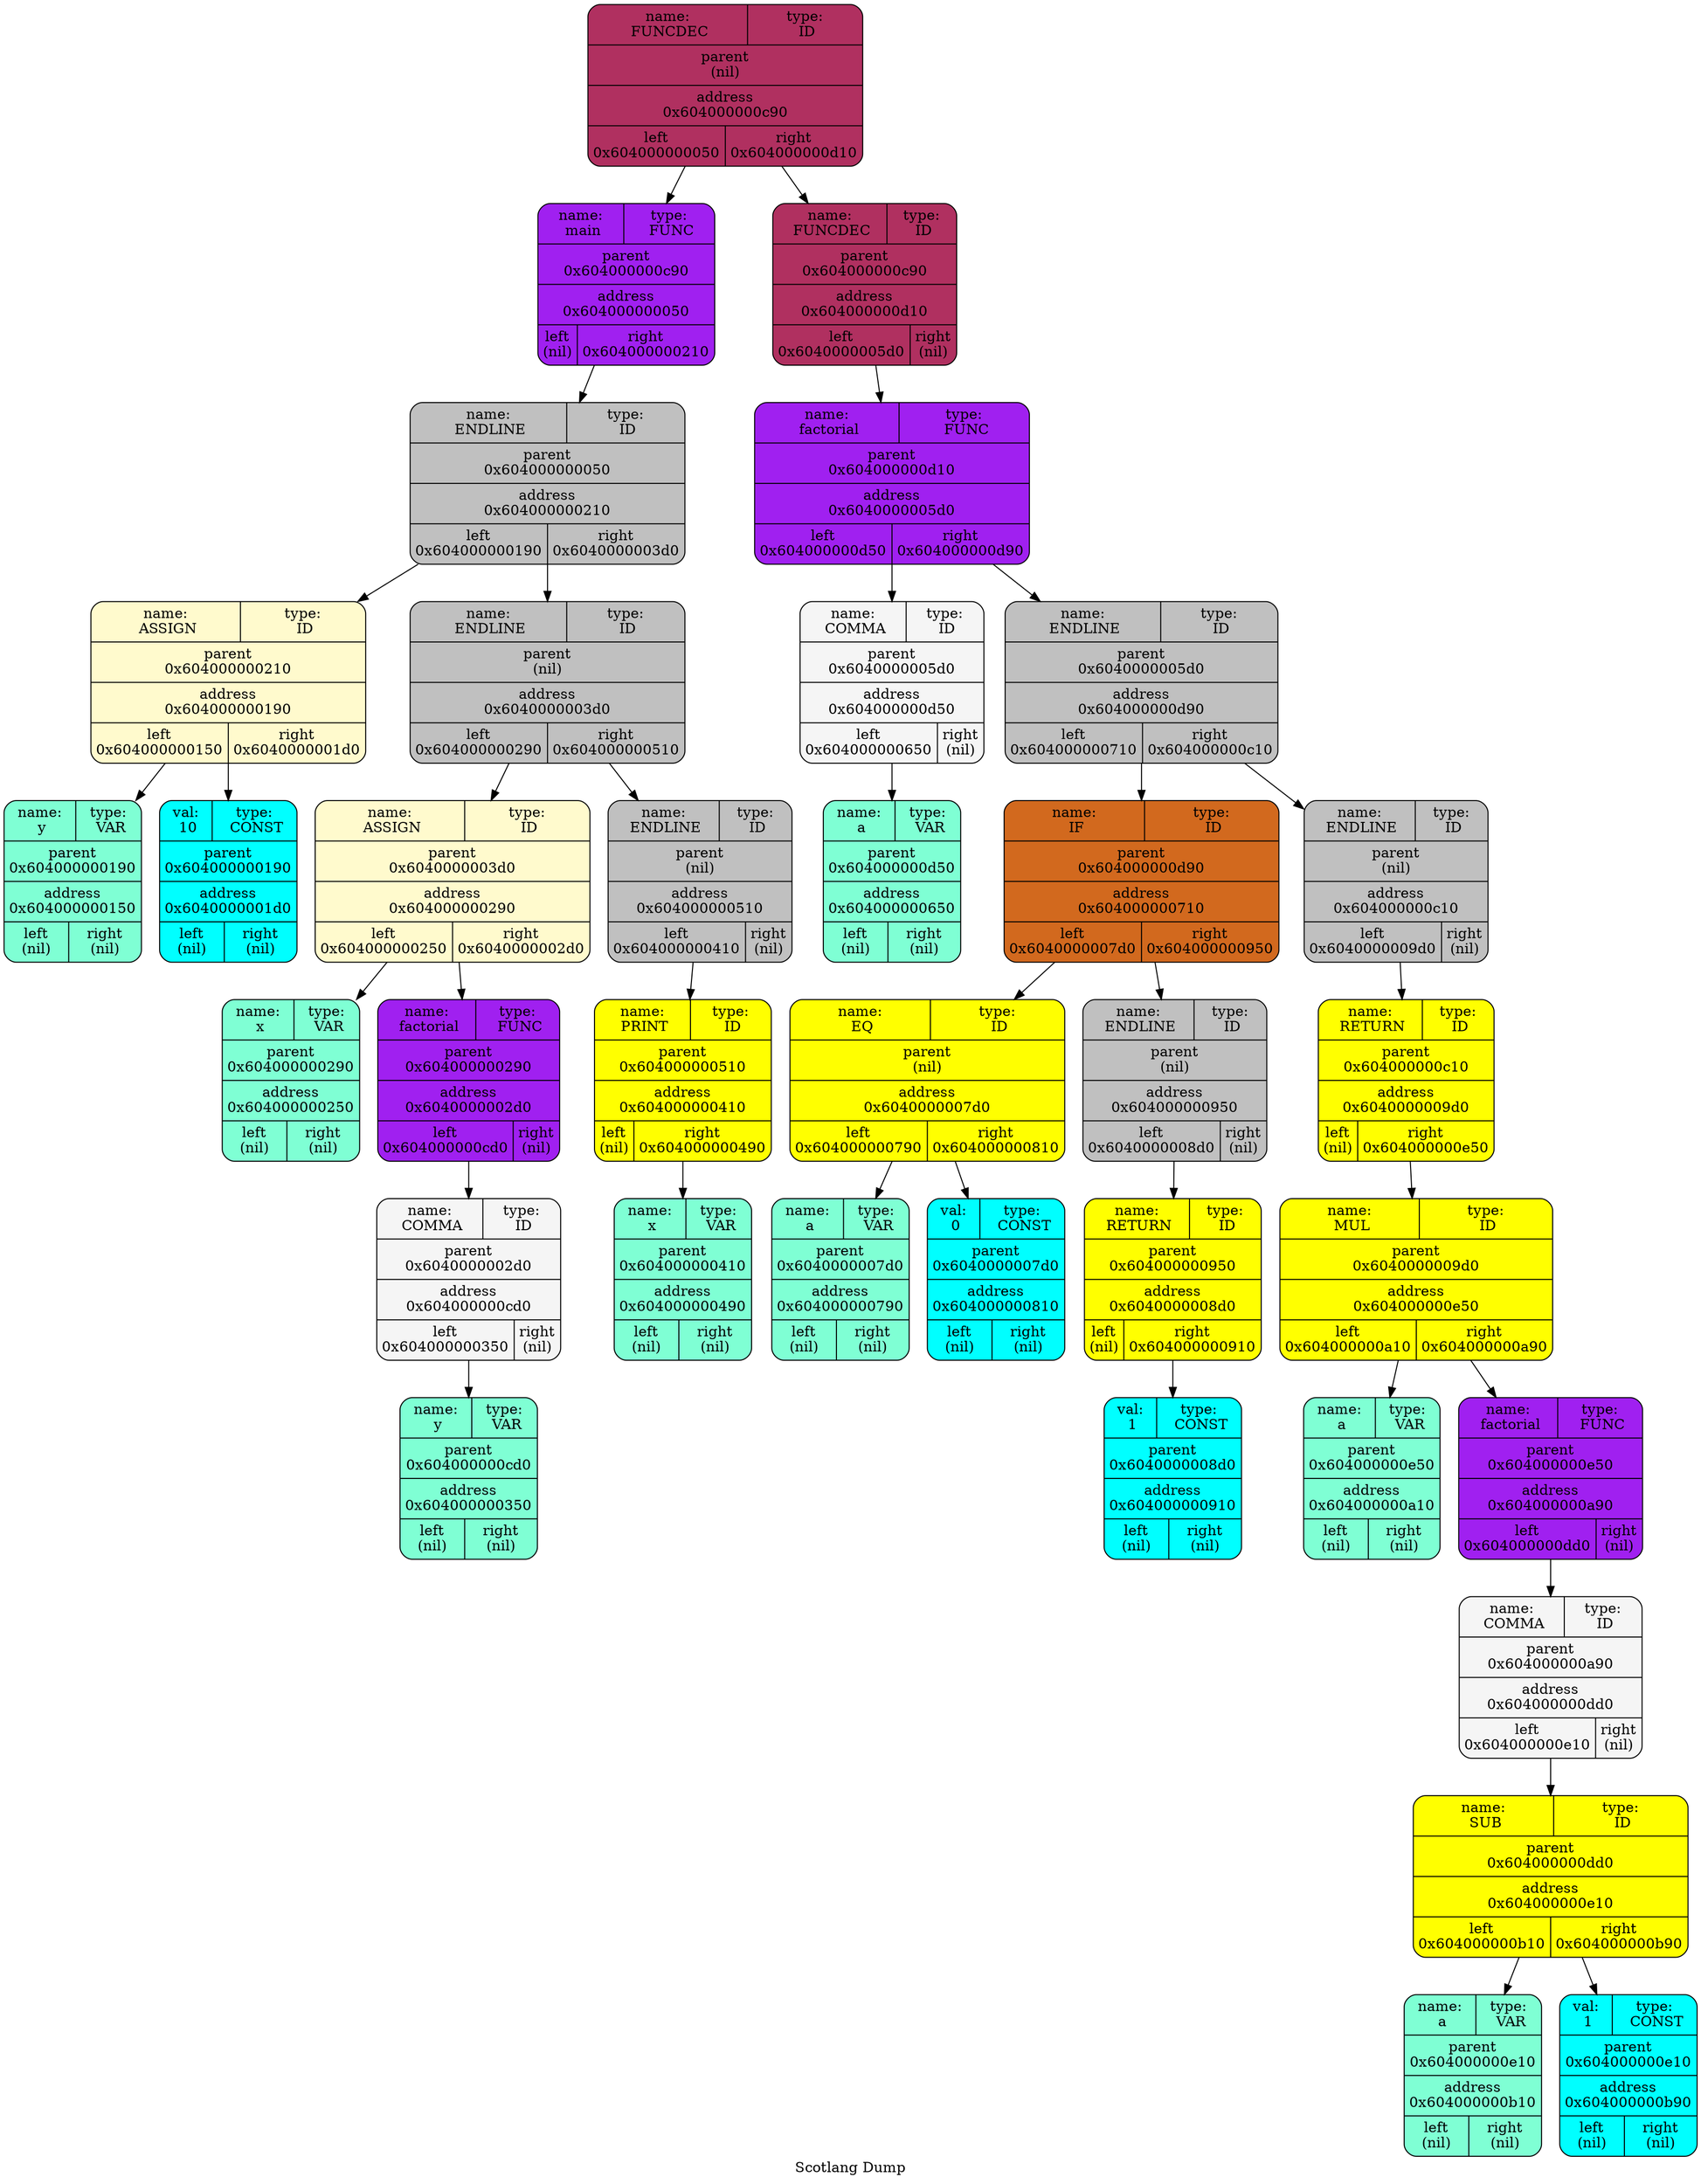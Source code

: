   digraph tree  {
  node[   shape     = "Mrecord",  style     = "filled",  fillcolor = "white",  fontcolor = "#000000",  margin    = "0.075"];
  rankdir   = "TB";

  label     = "Scotlang Dump";
"node0" [shape = "Mrecord", label = "{{<left>name:\n FUNCDEC | <right>type:\n ID} | parent\n(nil) | <f0> address\n0x604000000c90| {<left>left\n0x604000000050 | <right>right\n0x604000000d10\n}}", fillcolor = "x11maroon"]
"node1" [shape = "Mrecord", label = "{{<left>name:\n main | <right>type:\n FUNC} | parent\n0x604000000c90 | <f0> address\n0x604000000050| {<left>left\n(nil) | <right>right\n0x604000000210\n}}", fillcolor = "purple"]
"node2" [shape = "Mrecord", label = "{{<left>name:\n ENDLINE | <right>type:\n ID} | parent\n0x604000000050 | <f0> address\n0x604000000210| {<left>left\n0x604000000190 | <right>right\n0x6040000003d0\n}}", fillcolor = "gray"]
"node3" [shape = "Mrecord", label = "{{<left>name:\n ASSIGN | <right>type:\n ID} | parent\n0x604000000210 | <f0> address\n0x604000000190| {<left>left\n0x604000000150 | <right>right\n0x6040000001d0\n}}", fillcolor = "lemonchiffon"]
"node4" [shape = "Mrecord", label = "{{<left>name:\n y | <right>type:\n VAR} | parent\n0x604000000190 | <f0> address\n0x604000000150| {<left>left\n(nil) | <right>right\n(nil)\n}}", fillcolor = "aquamarine"]
"node3" -> "node4"
"node5" [shape = "Mrecord", label = "{{<left>val:\n 10 | <right>type:\n CONST} | parent\n0x604000000190 | <f0> address\n0x6040000001d0| {<left>left\n(nil) | <right>right\n(nil)\n}}", fillcolor = "aqua"]
"node3" -> "node5"
"node2" -> "node3"
"node6" [shape = "Mrecord", label = "{{<left>name:\n ENDLINE | <right>type:\n ID} | parent\n(nil) | <f0> address\n0x6040000003d0| {<left>left\n0x604000000290 | <right>right\n0x604000000510\n}}", fillcolor = "gray"]
"node7" [shape = "Mrecord", label = "{{<left>name:\n ASSIGN | <right>type:\n ID} | parent\n0x6040000003d0 | <f0> address\n0x604000000290| {<left>left\n0x604000000250 | <right>right\n0x6040000002d0\n}}", fillcolor = "lemonchiffon"]
"node8" [shape = "Mrecord", label = "{{<left>name:\n x | <right>type:\n VAR} | parent\n0x604000000290 | <f0> address\n0x604000000250| {<left>left\n(nil) | <right>right\n(nil)\n}}", fillcolor = "aquamarine"]
"node7" -> "node8"
"node9" [shape = "Mrecord", label = "{{<left>name:\n factorial | <right>type:\n FUNC} | parent\n0x604000000290 | <f0> address\n0x6040000002d0| {<left>left\n0x604000000cd0 | <right>right\n(nil)\n}}", fillcolor = "purple"]
"node10" [shape = "Mrecord", label = "{{<left>name:\n COMMA | <right>type:\n ID} | parent\n0x6040000002d0 | <f0> address\n0x604000000cd0| {<left>left\n0x604000000350 | <right>right\n(nil)\n}}", fillcolor = "whitesmoke"]
"node11" [shape = "Mrecord", label = "{{<left>name:\n y | <right>type:\n VAR} | parent\n0x604000000cd0 | <f0> address\n0x604000000350| {<left>left\n(nil) | <right>right\n(nil)\n}}", fillcolor = "aquamarine"]
"node10" -> "node11"
"node9" -> "node10"
"node7" -> "node9"
"node6" -> "node7"
"node12" [shape = "Mrecord", label = "{{<left>name:\n ENDLINE | <right>type:\n ID} | parent\n(nil) | <f0> address\n0x604000000510| {<left>left\n0x604000000410 | <right>right\n(nil)\n}}", fillcolor = "gray"]
"node13" [shape = "Mrecord", label = "{{<left>name:\n PRINT | <right>type:\n ID} | parent\n0x604000000510 | <f0> address\n0x604000000410| {<left>left\n(nil) | <right>right\n0x604000000490\n}}", fillcolor = "yellow"]
"node14" [shape = "Mrecord", label = "{{<left>name:\n x | <right>type:\n VAR} | parent\n0x604000000410 | <f0> address\n0x604000000490| {<left>left\n(nil) | <right>right\n(nil)\n}}", fillcolor = "aquamarine"]
"node13" -> "node14"
"node12" -> "node13"
"node6" -> "node12"
"node2" -> "node6"
"node1" -> "node2"
"node0" -> "node1"
"node15" [shape = "Mrecord", label = "{{<left>name:\n FUNCDEC | <right>type:\n ID} | parent\n0x604000000c90 | <f0> address\n0x604000000d10| {<left>left\n0x6040000005d0 | <right>right\n(nil)\n}}", fillcolor = "x11maroon"]
"node16" [shape = "Mrecord", label = "{{<left>name:\n factorial | <right>type:\n FUNC} | parent\n0x604000000d10 | <f0> address\n0x6040000005d0| {<left>left\n0x604000000d50 | <right>right\n0x604000000d90\n}}", fillcolor = "purple"]
"node17" [shape = "Mrecord", label = "{{<left>name:\n COMMA | <right>type:\n ID} | parent\n0x6040000005d0 | <f0> address\n0x604000000d50| {<left>left\n0x604000000650 | <right>right\n(nil)\n}}", fillcolor = "whitesmoke"]
"node18" [shape = "Mrecord", label = "{{<left>name:\n a | <right>type:\n VAR} | parent\n0x604000000d50 | <f0> address\n0x604000000650| {<left>left\n(nil) | <right>right\n(nil)\n}}", fillcolor = "aquamarine"]
"node17" -> "node18"
"node16" -> "node17"
"node19" [shape = "Mrecord", label = "{{<left>name:\n ENDLINE | <right>type:\n ID} | parent\n0x6040000005d0 | <f0> address\n0x604000000d90| {<left>left\n0x604000000710 | <right>right\n0x604000000c10\n}}", fillcolor = "gray"]
"node20" [shape = "Mrecord", label = "{{<left>name:\n IF | <right>type:\n ID} | parent\n0x604000000d90 | <f0> address\n0x604000000710| {<left>left\n0x6040000007d0 | <right>right\n0x604000000950\n}}", fillcolor = "chocolate"]
"node21" [shape = "Mrecord", label = "{{<left>name:\n EQ | <right>type:\n ID} | parent\n(nil) | <f0> address\n0x6040000007d0| {<left>left\n0x604000000790 | <right>right\n0x604000000810\n}}", fillcolor = "yellow"]
"node22" [shape = "Mrecord", label = "{{<left>name:\n a | <right>type:\n VAR} | parent\n0x6040000007d0 | <f0> address\n0x604000000790| {<left>left\n(nil) | <right>right\n(nil)\n}}", fillcolor = "aquamarine"]
"node21" -> "node22"
"node23" [shape = "Mrecord", label = "{{<left>val:\n 0 | <right>type:\n CONST} | parent\n0x6040000007d0 | <f0> address\n0x604000000810| {<left>left\n(nil) | <right>right\n(nil)\n}}", fillcolor = "aqua"]
"node21" -> "node23"
"node20" -> "node21"
"node24" [shape = "Mrecord", label = "{{<left>name:\n ENDLINE | <right>type:\n ID} | parent\n(nil) | <f0> address\n0x604000000950| {<left>left\n0x6040000008d0 | <right>right\n(nil)\n}}", fillcolor = "gray"]
"node25" [shape = "Mrecord", label = "{{<left>name:\n RETURN | <right>type:\n ID} | parent\n0x604000000950 | <f0> address\n0x6040000008d0| {<left>left\n(nil) | <right>right\n0x604000000910\n}}", fillcolor = "yellow"]
"node26" [shape = "Mrecord", label = "{{<left>val:\n 1 | <right>type:\n CONST} | parent\n0x6040000008d0 | <f0> address\n0x604000000910| {<left>left\n(nil) | <right>right\n(nil)\n}}", fillcolor = "aqua"]
"node25" -> "node26"
"node24" -> "node25"
"node20" -> "node24"
"node19" -> "node20"
"node27" [shape = "Mrecord", label = "{{<left>name:\n ENDLINE | <right>type:\n ID} | parent\n(nil) | <f0> address\n0x604000000c10| {<left>left\n0x6040000009d0 | <right>right\n(nil)\n}}", fillcolor = "gray"]
"node28" [shape = "Mrecord", label = "{{<left>name:\n RETURN | <right>type:\n ID} | parent\n0x604000000c10 | <f0> address\n0x6040000009d0| {<left>left\n(nil) | <right>right\n0x604000000e50\n}}", fillcolor = "yellow"]
"node29" [shape = "Mrecord", label = "{{<left>name:\n MUL | <right>type:\n ID} | parent\n0x6040000009d0 | <f0> address\n0x604000000e50| {<left>left\n0x604000000a10 | <right>right\n0x604000000a90\n}}", fillcolor = "yellow"]
"node30" [shape = "Mrecord", label = "{{<left>name:\n a | <right>type:\n VAR} | parent\n0x604000000e50 | <f0> address\n0x604000000a10| {<left>left\n(nil) | <right>right\n(nil)\n}}", fillcolor = "aquamarine"]
"node29" -> "node30"
"node31" [shape = "Mrecord", label = "{{<left>name:\n factorial | <right>type:\n FUNC} | parent\n0x604000000e50 | <f0> address\n0x604000000a90| {<left>left\n0x604000000dd0 | <right>right\n(nil)\n}}", fillcolor = "purple"]
"node32" [shape = "Mrecord", label = "{{<left>name:\n COMMA | <right>type:\n ID} | parent\n0x604000000a90 | <f0> address\n0x604000000dd0| {<left>left\n0x604000000e10 | <right>right\n(nil)\n}}", fillcolor = "whitesmoke"]
"node33" [shape = "Mrecord", label = "{{<left>name:\n SUB | <right>type:\n ID} | parent\n0x604000000dd0 | <f0> address\n0x604000000e10| {<left>left\n0x604000000b10 | <right>right\n0x604000000b90\n}}", fillcolor = "yellow"]
"node34" [shape = "Mrecord", label = "{{<left>name:\n a | <right>type:\n VAR} | parent\n0x604000000e10 | <f0> address\n0x604000000b10| {<left>left\n(nil) | <right>right\n(nil)\n}}", fillcolor = "aquamarine"]
"node33" -> "node34"
"node35" [shape = "Mrecord", label = "{{<left>val:\n 1 | <right>type:\n CONST} | parent\n0x604000000e10 | <f0> address\n0x604000000b90| {<left>left\n(nil) | <right>right\n(nil)\n}}", fillcolor = "aqua"]
"node33" -> "node35"
"node32" -> "node33"
"node31" -> "node32"
"node29" -> "node31"
"node28" -> "node29"
"node27" -> "node28"
"node19" -> "node27"
"node16" -> "node19"
"node15" -> "node16"
"node0" -> "node15"
  }